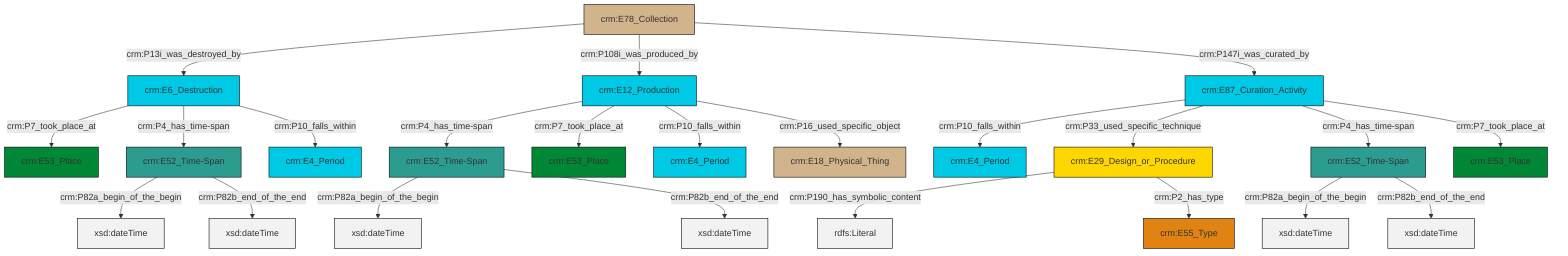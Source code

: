 graph TD
classDef Literal fill:#f2f2f2,stroke:#000000;
classDef CRM_Entity fill:#FFFFFF,stroke:#000000;
classDef Temporal_Entity fill:#00C9E6, stroke:#000000;
classDef Type fill:#E18312, stroke:#000000;
classDef Time-Span fill:#2C9C91, stroke:#000000;
classDef Appellation fill:#FFEB7F, stroke:#000000;
classDef Place fill:#008836, stroke:#000000;
classDef Persistent_Item fill:#B266B2, stroke:#000000;
classDef Conceptual_Object fill:#FFD700, stroke:#000000;
classDef Physical_Thing fill:#D2B48C, stroke:#000000;
classDef Actor fill:#f58aad, stroke:#000000;
classDef PC_Classes fill:#4ce600, stroke:#000000;
classDef Multi fill:#cccccc,stroke:#000000;

2["crm:E52_Time-Span"]:::Time-Span -->|crm:P82a_begin_of_the_begin| 3[xsd:dateTime]:::Literal
8["crm:E52_Time-Span"]:::Time-Span -->|crm:P82a_begin_of_the_begin| 9[xsd:dateTime]:::Literal
10["crm:E12_Production"]:::Temporal_Entity -->|crm:P4_has_time-span| 0["crm:E52_Time-Span"]:::Time-Span
13["crm:E6_Destruction"]:::Temporal_Entity -->|crm:P7_took_place_at| 14["crm:E53_Place"]:::Place
15["crm:E87_Curation_Activity"]:::Temporal_Entity -->|crm:P10_falls_within| 16["crm:E4_Period"]:::Temporal_Entity
18["crm:E78_Collection"]:::Physical_Thing -->|crm:P13i_was_destroyed_by| 13["crm:E6_Destruction"]:::Temporal_Entity
0["crm:E52_Time-Span"]:::Time-Span -->|crm:P82a_begin_of_the_begin| 19[xsd:dateTime]:::Literal
15["crm:E87_Curation_Activity"]:::Temporal_Entity -->|crm:P33_used_specific_technique| 21["crm:E29_Design_or_Procedure"]:::Conceptual_Object
10["crm:E12_Production"]:::Temporal_Entity -->|crm:P7_took_place_at| 22["crm:E53_Place"]:::Place
13["crm:E6_Destruction"]:::Temporal_Entity -->|crm:P4_has_time-span| 8["crm:E52_Time-Span"]:::Time-Span
13["crm:E6_Destruction"]:::Temporal_Entity -->|crm:P10_falls_within| 11["crm:E4_Period"]:::Temporal_Entity
8["crm:E52_Time-Span"]:::Time-Span -->|crm:P82b_end_of_the_end| 27[xsd:dateTime]:::Literal
18["crm:E78_Collection"]:::Physical_Thing -->|crm:P108i_was_produced_by| 10["crm:E12_Production"]:::Temporal_Entity
15["crm:E87_Curation_Activity"]:::Temporal_Entity -->|crm:P4_has_time-span| 2["crm:E52_Time-Span"]:::Time-Span
21["crm:E29_Design_or_Procedure"]:::Conceptual_Object -->|crm:P190_has_symbolic_content| 30[rdfs:Literal]:::Literal
2["crm:E52_Time-Span"]:::Time-Span -->|crm:P82b_end_of_the_end| 33[xsd:dateTime]:::Literal
10["crm:E12_Production"]:::Temporal_Entity -->|crm:P10_falls_within| 34["crm:E4_Period"]:::Temporal_Entity
18["crm:E78_Collection"]:::Physical_Thing -->|crm:P147i_was_curated_by| 15["crm:E87_Curation_Activity"]:::Temporal_Entity
15["crm:E87_Curation_Activity"]:::Temporal_Entity -->|crm:P7_took_place_at| 25["crm:E53_Place"]:::Place
0["crm:E52_Time-Span"]:::Time-Span -->|crm:P82b_end_of_the_end| 35[xsd:dateTime]:::Literal
21["crm:E29_Design_or_Procedure"]:::Conceptual_Object -->|crm:P2_has_type| 6["crm:E55_Type"]:::Type
10["crm:E12_Production"]:::Temporal_Entity -->|crm:P16_used_specific_object| 4["crm:E18_Physical_Thing"]:::Physical_Thing
